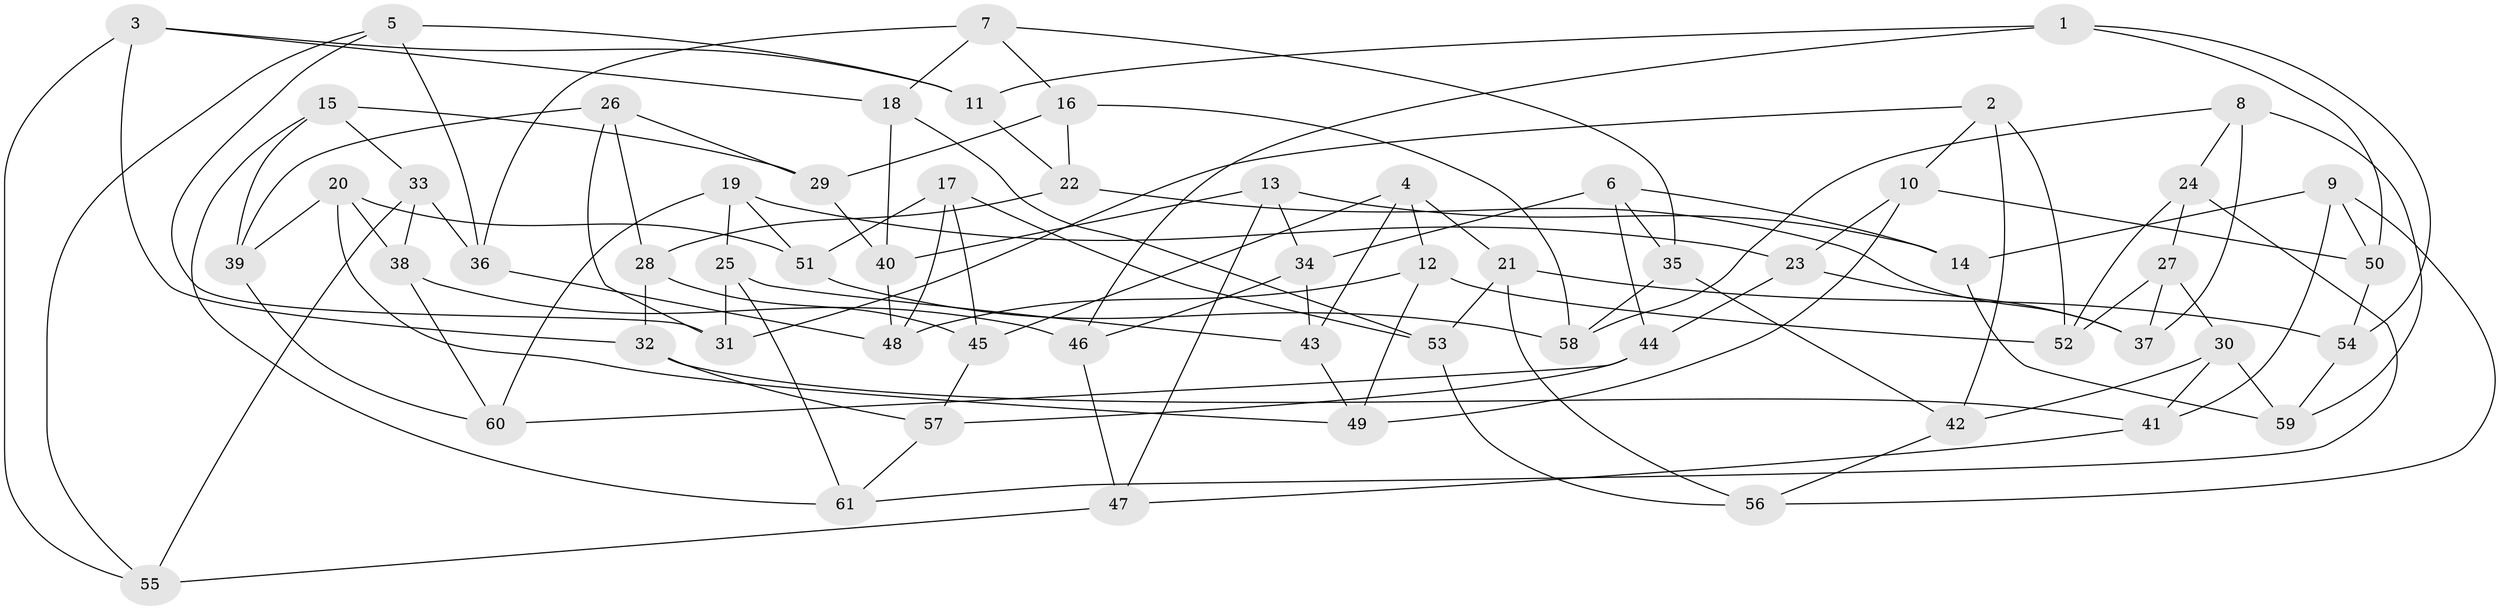// coarse degree distribution, {4: 0.15151515151515152, 6: 0.6666666666666666, 5: 0.18181818181818182}
// Generated by graph-tools (version 1.1) at 2025/42/03/06/25 10:42:25]
// undirected, 61 vertices, 122 edges
graph export_dot {
graph [start="1"]
  node [color=gray90,style=filled];
  1;
  2;
  3;
  4;
  5;
  6;
  7;
  8;
  9;
  10;
  11;
  12;
  13;
  14;
  15;
  16;
  17;
  18;
  19;
  20;
  21;
  22;
  23;
  24;
  25;
  26;
  27;
  28;
  29;
  30;
  31;
  32;
  33;
  34;
  35;
  36;
  37;
  38;
  39;
  40;
  41;
  42;
  43;
  44;
  45;
  46;
  47;
  48;
  49;
  50;
  51;
  52;
  53;
  54;
  55;
  56;
  57;
  58;
  59;
  60;
  61;
  1 -- 46;
  1 -- 11;
  1 -- 54;
  1 -- 50;
  2 -- 10;
  2 -- 42;
  2 -- 52;
  2 -- 31;
  3 -- 18;
  3 -- 32;
  3 -- 55;
  3 -- 11;
  4 -- 12;
  4 -- 43;
  4 -- 45;
  4 -- 21;
  5 -- 36;
  5 -- 55;
  5 -- 31;
  5 -- 11;
  6 -- 34;
  6 -- 44;
  6 -- 14;
  6 -- 35;
  7 -- 36;
  7 -- 35;
  7 -- 18;
  7 -- 16;
  8 -- 58;
  8 -- 59;
  8 -- 37;
  8 -- 24;
  9 -- 14;
  9 -- 41;
  9 -- 56;
  9 -- 50;
  10 -- 50;
  10 -- 49;
  10 -- 23;
  11 -- 22;
  12 -- 48;
  12 -- 52;
  12 -- 49;
  13 -- 34;
  13 -- 40;
  13 -- 47;
  13 -- 14;
  14 -- 59;
  15 -- 61;
  15 -- 29;
  15 -- 33;
  15 -- 39;
  16 -- 58;
  16 -- 29;
  16 -- 22;
  17 -- 45;
  17 -- 48;
  17 -- 51;
  17 -- 53;
  18 -- 40;
  18 -- 53;
  19 -- 23;
  19 -- 60;
  19 -- 25;
  19 -- 51;
  20 -- 39;
  20 -- 49;
  20 -- 38;
  20 -- 51;
  21 -- 54;
  21 -- 53;
  21 -- 56;
  22 -- 37;
  22 -- 28;
  23 -- 44;
  23 -- 37;
  24 -- 52;
  24 -- 61;
  24 -- 27;
  25 -- 43;
  25 -- 31;
  25 -- 61;
  26 -- 29;
  26 -- 31;
  26 -- 28;
  26 -- 39;
  27 -- 52;
  27 -- 30;
  27 -- 37;
  28 -- 32;
  28 -- 45;
  29 -- 40;
  30 -- 41;
  30 -- 59;
  30 -- 42;
  32 -- 41;
  32 -- 57;
  33 -- 55;
  33 -- 36;
  33 -- 38;
  34 -- 43;
  34 -- 46;
  35 -- 42;
  35 -- 58;
  36 -- 48;
  38 -- 60;
  38 -- 46;
  39 -- 60;
  40 -- 48;
  41 -- 47;
  42 -- 56;
  43 -- 49;
  44 -- 57;
  44 -- 60;
  45 -- 57;
  46 -- 47;
  47 -- 55;
  50 -- 54;
  51 -- 58;
  53 -- 56;
  54 -- 59;
  57 -- 61;
}
